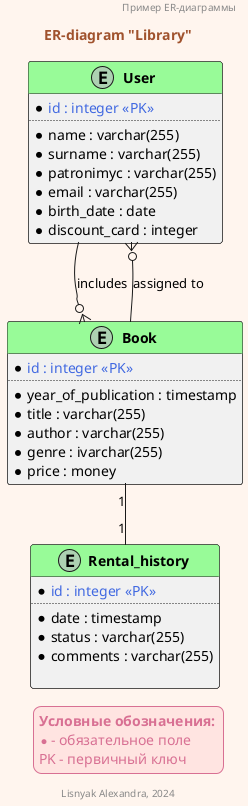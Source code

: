 @startuml Construction_company
'Автор: Лисняк А.В. (aleksandra.lisnyak@mail.ru)

!function $autogenerated($a)
!return "<color:RoyalBlue>" + $a + " << PK>></color>"
!endfunction


!function $setBold($a)
!return "<b>" + $a + " </b>"
!endfunction

skinparam BackgroundColor SeaShell
skinparam LegendBackgroundColor MistyRose
skinparam LegendBorderColor PaleVioletRed
skinparam LegendFontColor PaleVioletRed

skinparam Class {
    HeaderBackgroundColor PaleGreen
}

'skinparam linetype ortho
skinparam TitleFontColor Sienna

Header Пример ER-диаграммы
Title ER-diagram "Library"

entity "$setBold("User")" as user {
    * $autogenerated("id : integer")
    ..
    * name : varchar(255)
    * surname : varchar(255)
    *patronimyc : varchar(255)
    * email : varchar(255)
    *birth_date : date
    *discount_card : integer
}

entity "$setBold("Book")" as book {
    * $autogenerated("id : integer")
    ..
    * year_of_publication : timestamp 
    * title : varchar(255)
    *author : varchar(255)
    *genre : ivarchar(255)
    *price : money 
}



entity "$setBold("Rental_history")" as  rental_history{
    * $autogenerated("id : integer")
    ..
    *date : timestamp
    *status : varchar(255)
    *comments : varchar(255)
    
}

user --o{book : includes
book --o{user : assigned to
book "1" -- "1" rental_history



legend right
$setBold("Условные обозначения:")
* - обязательное поле
PK - первичный ключ
end legend

footer Lisnyak Alexandra, 2024

@enduml
